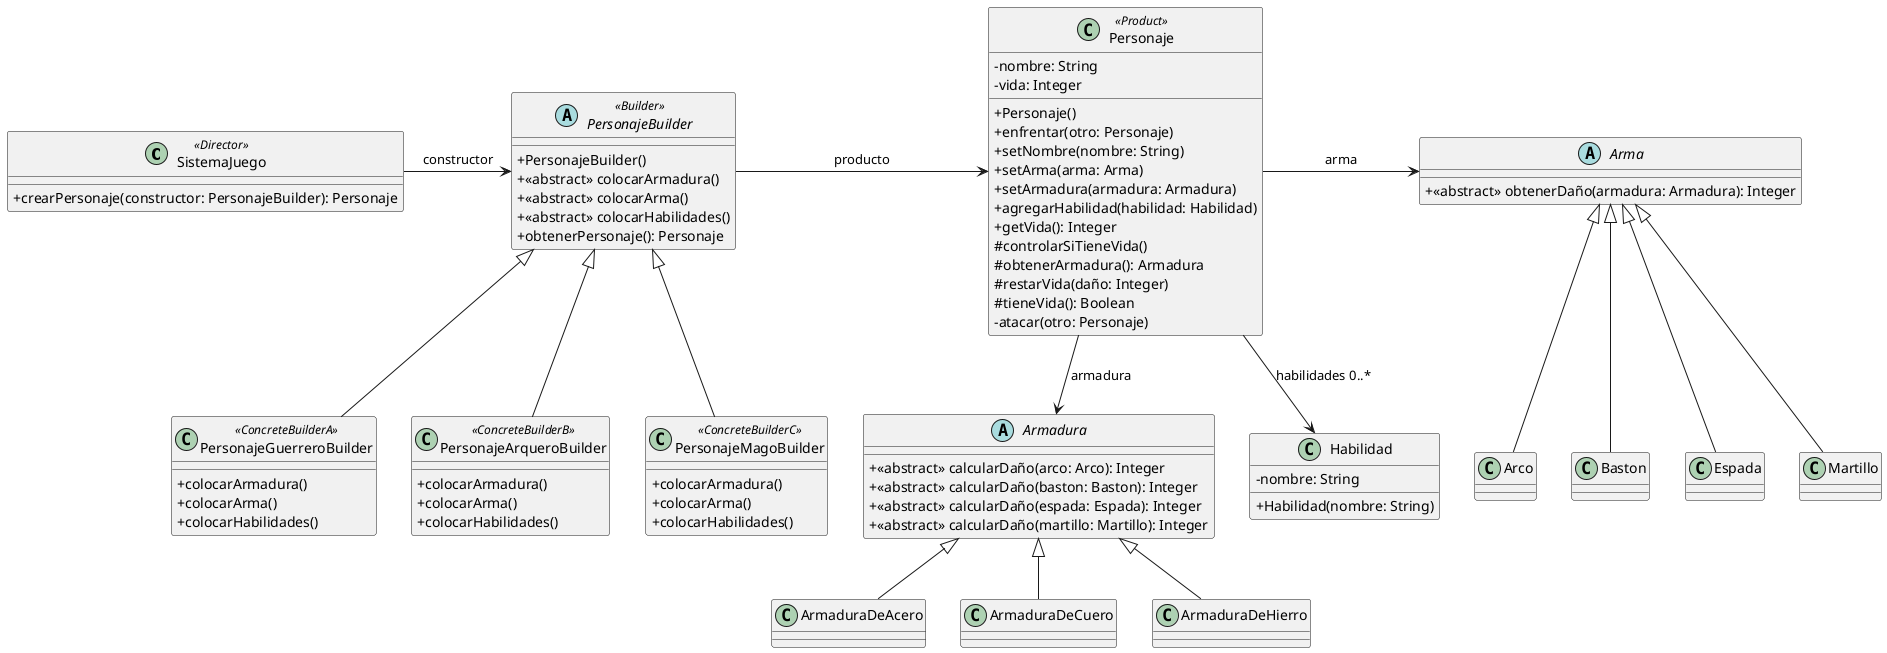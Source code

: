 @startuml

skinparam classAttributeIconSize 0

class SistemaJuego <<Director>> {
+crearPersonaje(constructor: PersonajeBuilder): Personaje
}

abstract class PersonajeBuilder <<Builder>> {
+PersonajeBuilder()
+<<abstract>> colocarArmadura()
+<<abstract>> colocarArma()
+<<abstract>> colocarHabilidades()
+obtenerPersonaje(): Personaje
}

class PersonajeGuerreroBuilder <<ConcreteBuilderA>> extends PersonajeBuilder {
+colocarArmadura()
+colocarArma()
+colocarHabilidades()
}
class PersonajeArqueroBuilder <<ConcreteBuilderB>> extends PersonajeBuilder {
+colocarArmadura()
+colocarArma()
+colocarHabilidades()
}
class PersonajeMagoBuilder <<ConcreteBuilderC>> extends PersonajeBuilder {
+colocarArmadura()
+colocarArma()
+colocarHabilidades()
}

class Personaje <<Product>> {
-nombre: String
-vida: Integer
+Personaje()
+enfrentar(otro: Personaje)
+setNombre(nombre: String)
+setArma(arma: Arma)
+setArmadura(armadura: Armadura)
+agregarHabilidad(habilidad: Habilidad)
+getVida(): Integer
#controlarSiTieneVida()
#obtenerArmadura(): Armadura
#restarVida(daño: Integer)
#tieneVida(): Boolean
-atacar(otro: Personaje)
}

abstract class Armadura {
+<<abstract>> calcularDaño(arco: Arco): Integer
+<<abstract>> calcularDaño(baston: Baston): Integer
+<<abstract>> calcularDaño(espada: Espada): Integer
+<<abstract>> calcularDaño(martillo: Martillo): Integer
}
abstract class Arma {
+<<abstract>> obtenerDaño(armadura: Armadura): Integer
}
class Habilidad {
-nombre: String
+Habilidad(nombre: String)
}

class ArmaduraDeAcero extends Armadura {}
class ArmaduraDeCuero extends Armadura {}
class ArmaduraDeHierro extends Armadura {}

class Arco extends Arma {}
class Baston extends Arma {}
class Espada extends Arma {}
class Martillo extends Arma {}

SistemaJuego -right-> PersonajeBuilder: constructor
PersonajeBuilder -right-> Personaje: producto

Personaje -down-> Armadura: armadura
Personaje -right-> Arma: arma
Personaje -down-> Habilidad: habilidades 0..*

@enduml
